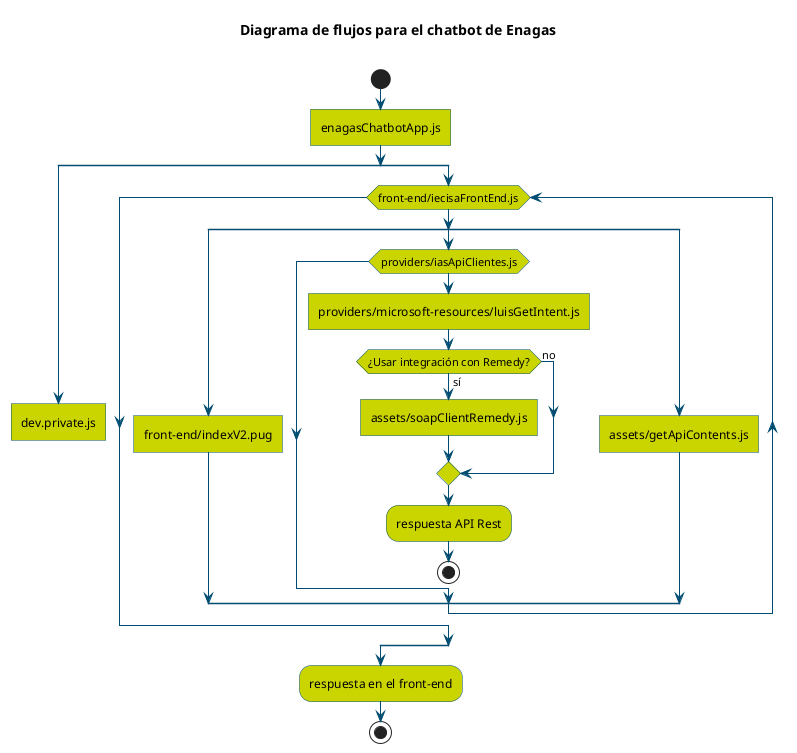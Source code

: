```plantuml
@startuml
'condicional
skinparam ActivityDiamondBackgroundColor #CAD500
skinparam ActivityDiamondBorderColor #004D71
'resto
skinparam shadowing false
skinparam ActivityArrowColor #004D71
skinparam ActivityBackgroundColor #CAD500
skinparam ActivityBorderColor #004D71

title Diagrama de flujos para el chatbot de Enagas\n
start
:enagasChatbotApp.js]
  split
    :dev.private.js]
    detach
  split again
    while (front-end/iecisaFrontEnd.js)
    split
      :front-end/indexV2.pug]
    split again
      while (providers/iasApiClientes.js)
      :providers/microsoft-resources/luisGetIntent.js]
      if (¿Usar integración con Remedy?) then (sí)
      :assets/soapClientRemedy.js]
      else (no)
      endif
      :respuesta API Rest;
      stop
      endwhile
    split again
      :assets/getApiContents.js]
    end split
    endwhile
  end split
  :respuesta en el front-end;
  stop
@enduml
```